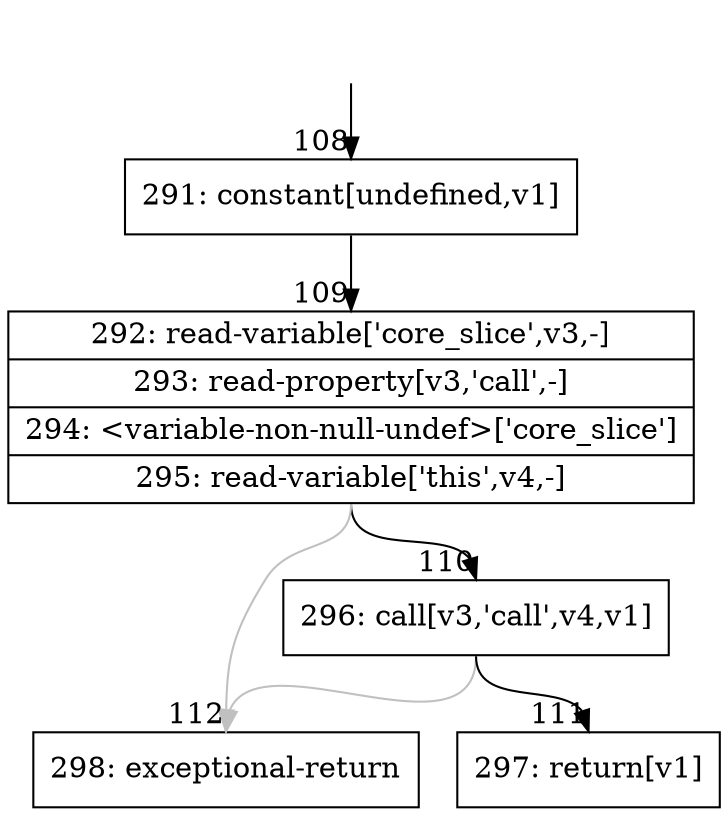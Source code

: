 digraph {
rankdir="TD"
BB_entry6[shape=none,label=""];
BB_entry6 -> BB108 [tailport=s, headport=n, headlabel="    108"]
BB108 [shape=record label="{291: constant[undefined,v1]}" ] 
BB108 -> BB109 [tailport=s, headport=n, headlabel="      109"]
BB109 [shape=record label="{292: read-variable['core_slice',v3,-]|293: read-property[v3,'call',-]|294: \<variable-non-null-undef\>['core_slice']|295: read-variable['this',v4,-]}" ] 
BB109 -> BB110 [tailport=s, headport=n, headlabel="      110"]
BB109 -> BB112 [tailport=s, headport=n, color=gray, headlabel="      112"]
BB110 [shape=record label="{296: call[v3,'call',v4,v1]}" ] 
BB110 -> BB111 [tailport=s, headport=n, headlabel="      111"]
BB110 -> BB112 [tailport=s, headport=n, color=gray]
BB111 [shape=record label="{297: return[v1]}" ] 
BB112 [shape=record label="{298: exceptional-return}" ] 
}
